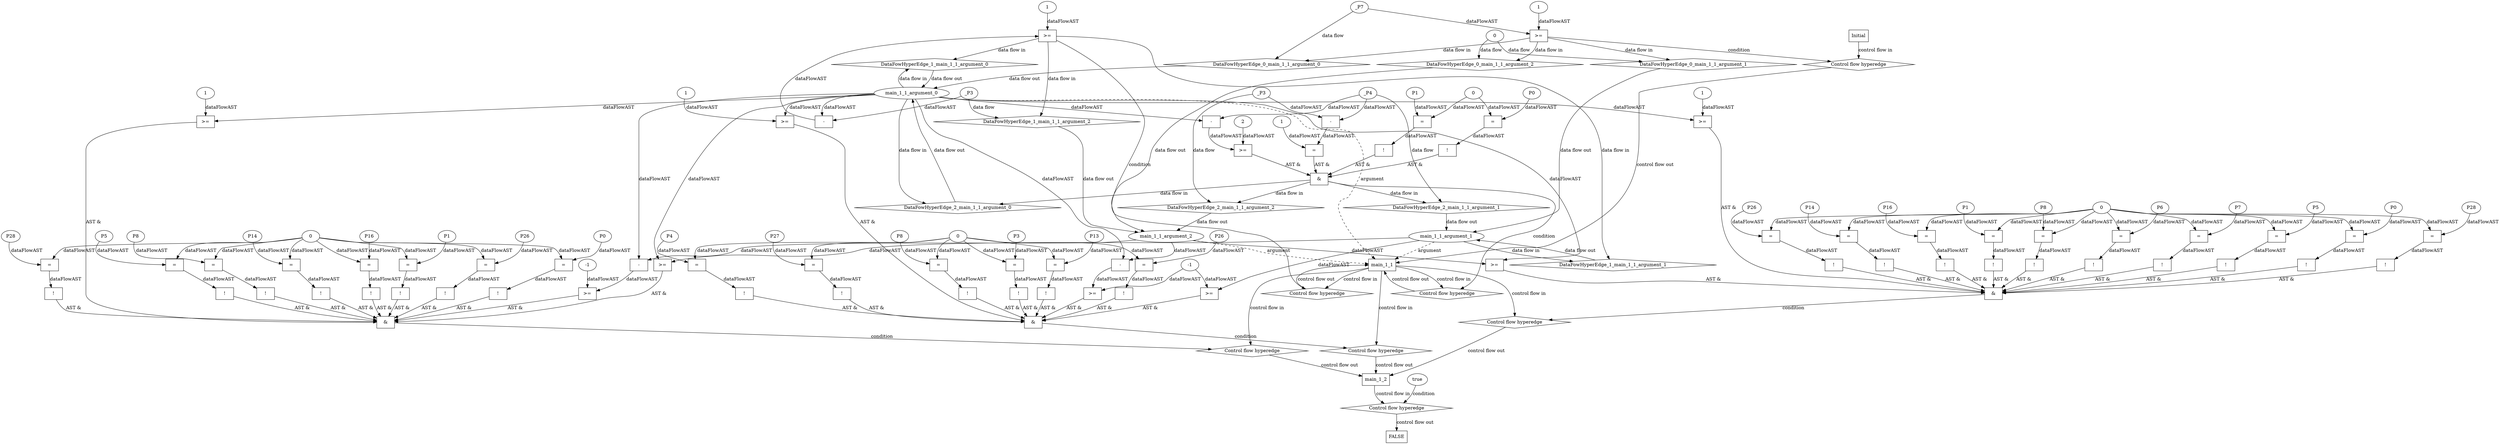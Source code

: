 digraph dag {
"main_1_1" [label="main_1_1" nodeName="main_1_1" class=cfn  shape="rect"];
"main_1_2" [label="main_1_2" nodeName="main_1_2" class=cfn  shape="rect"];
FALSE [label="FALSE" nodeName=FALSE class=cfn  shape="rect"];
Initial [label="Initial" nodeName=Initial class=cfn  shape="rect"];
ControlFowHyperEdge_0 [label="Control flow hyperedge" nodeName=ControlFowHyperEdge_0 class=controlFlowHyperEdge shape="diamond"];
"Initial" -> ControlFowHyperEdge_0 [label="control flow in"]
ControlFowHyperEdge_0 -> "main_1_1" [label="control flow out"]
ControlFowHyperEdge_1 [label="Control flow hyperedge" nodeName=ControlFowHyperEdge_1 class=controlFlowHyperEdge shape="diamond"];
"main_1_1" -> ControlFowHyperEdge_1 [label="control flow in"]
ControlFowHyperEdge_1 -> "main_1_1" [label="control flow out"]
ControlFowHyperEdge_2 [label="Control flow hyperedge" nodeName=ControlFowHyperEdge_2 class=controlFlowHyperEdge shape="diamond"];
"main_1_1" -> ControlFowHyperEdge_2 [label="control flow in"]
ControlFowHyperEdge_2 -> "main_1_1" [label="control flow out"]
ControlFowHyperEdge_3 [label="Control flow hyperedge" nodeName=ControlFowHyperEdge_3 class=controlFlowHyperEdge shape="diamond"];
"main_1_1" -> ControlFowHyperEdge_3 [label="control flow in"]
ControlFowHyperEdge_3 -> "main_1_2" [label="control flow out"]
ControlFowHyperEdge_4 [label="Control flow hyperedge" nodeName=ControlFowHyperEdge_4 class=controlFlowHyperEdge shape="diamond"];
"main_1_1" -> ControlFowHyperEdge_4 [label="control flow in"]
ControlFowHyperEdge_4 -> "main_1_2" [label="control flow out"]
ControlFowHyperEdge_5 [label="Control flow hyperedge" nodeName=ControlFowHyperEdge_5 class=controlFlowHyperEdge shape="diamond"];
"main_1_1" -> ControlFowHyperEdge_5 [label="control flow in"]
ControlFowHyperEdge_5 -> "main_1_2" [label="control flow out"]
ControlFowHyperEdge_6 [label="Control flow hyperedge" nodeName=ControlFowHyperEdge_6 class=controlFlowHyperEdge shape="diamond"];
"main_1_2" -> ControlFowHyperEdge_6 [label="control flow in"]
ControlFowHyperEdge_6 -> "FALSE" [label="control flow out"]
"main_1_1_argument_0" [label="main_1_1_argument_0" nodeName=argument0 class=argument  head="main_1_1" shape="oval"];
"main_1_1_argument_0" -> "main_1_1"[label="argument" style="dashed"]
"main_1_1_argument_1" [label="main_1_1_argument_1" nodeName=argument1 class=argument  head="main_1_1" shape="oval"];
"main_1_1_argument_1" -> "main_1_1"[label="argument" style="dashed"]
"main_1_1_argument_2" [label="main_1_1_argument_2" nodeName=argument2 class=argument  head="main_1_1" shape="oval"];
"main_1_1_argument_2" -> "main_1_1"[label="argument" style="dashed"]

"xxxmain_1_1___Initial_0xxxguard_0_node_0" [label=">=" nodeName="xxxmain_1_1___Initial_0xxxguard_0_node_0" class=Operator  shape="rect"];
"xxxmain_1_1___Initial_0xxxguard_0_node_2" [label="1" nodeName="xxxmain_1_1___Initial_0xxxguard_0_node_2" class=Literal ];
"xxxmain_1_1___Initial_0xxxdataFlow_0_node_0" -> "xxxmain_1_1___Initial_0xxxguard_0_node_0"[label="dataFlowAST"]
"xxxmain_1_1___Initial_0xxxguard_0_node_2" -> "xxxmain_1_1___Initial_0xxxguard_0_node_0"[label="dataFlowAST"]

"xxxmain_1_1___Initial_0xxxguard_0_node_0" -> "ControlFowHyperEdge_0" [label="condition"];
"xxxmain_1_1___Initial_0xxxdataFlow_0_node_0" [label="_P7" nodeName="xxxmain_1_1___Initial_0xxxdataFlow_0_node_0" class=Constant ];

"xxxmain_1_1___Initial_0xxxdataFlow_0_node_0" -> "DataFowHyperEdge_0_main_1_1_argument_0" [label="data flow"];
"xxxmain_1_1___Initial_0xxxdataFlow1_node_0" [label="0" nodeName="xxxmain_1_1___Initial_0xxxdataFlow1_node_0" class=Literal ];

"xxxmain_1_1___Initial_0xxxdataFlow1_node_0" -> "DataFowHyperEdge_0_main_1_1_argument_1" [label="data flow"];

"xxxmain_1_1___Initial_0xxxdataFlow1_node_0" -> "DataFowHyperEdge_0_main_1_1_argument_2" [label="data flow"];
"xxxmain_1_1___main_1_1_1xxxguard_0_node_0" [label=">=" nodeName="xxxmain_1_1___main_1_1_1xxxguard_0_node_0" class=Operator  shape="rect"];
"xxxmain_1_1___main_1_1_1xxxguard_0_node_1" [label="-" nodeName="xxxmain_1_1___main_1_1_1xxxguard_0_node_1" class= Operator shape="rect"];
"xxxmain_1_1___main_1_1_1xxxguard_0_node_4" [label="1" nodeName="xxxmain_1_1___main_1_1_1xxxguard_0_node_4" class=Literal ];
"xxxmain_1_1___main_1_1_1xxxguard_0_node_1" -> "xxxmain_1_1___main_1_1_1xxxguard_0_node_0"[label="dataFlowAST"]
"xxxmain_1_1___main_1_1_1xxxguard_0_node_4" -> "xxxmain_1_1___main_1_1_1xxxguard_0_node_0"[label="dataFlowAST"]
"main_1_1_argument_0" -> "xxxmain_1_1___main_1_1_1xxxguard_0_node_1"[label="dataFlowAST"]
"xxxmain_1_1___main_1_1_1xxxdataFlow_0_node_0" -> "xxxmain_1_1___main_1_1_1xxxguard_0_node_1"[label="dataFlowAST"]

"xxxmain_1_1___main_1_1_1xxxguard_0_node_0" -> "ControlFowHyperEdge_1" [label="condition"];
"xxxmain_1_1___main_1_1_1xxxdataFlow_0_node_0" [label="_P3" nodeName="xxxmain_1_1___main_1_1_1xxxdataFlow_0_node_0" class=Constant ];

"xxxmain_1_1___main_1_1_1xxxdataFlow_0_node_0" -> "DataFowHyperEdge_1_main_1_1_argument_2" [label="data flow"];
"xxxmain_1_1___main_1_1_2xxx_and" [label="&" nodeName="xxxmain_1_1___main_1_1_2xxx_and" class=Operator shape="rect"];
"xxxmain_1_1___main_1_1_2xxxguard_0_node_0" [label="!" nodeName="xxxmain_1_1___main_1_1_2xxxguard_0_node_0" class=Operator shape="rect"];
"xxxmain_1_1___main_1_1_2xxxguard_0_node_1" [label="=" nodeName="xxxmain_1_1___main_1_1_2xxxguard_0_node_1" class=Operator  shape="rect"];
"xxxmain_1_1___main_1_1_2xxxguard_0_node_2" [label="P0" nodeName="xxxmain_1_1___main_1_1_2xxxguard_0_node_2" class=Constant ];
"xxxmain_1_1___main_1_1_2xxxguard_0_node_3" [label="0" nodeName="xxxmain_1_1___main_1_1_2xxxguard_0_node_3" class=Literal ];
"xxxmain_1_1___main_1_1_2xxxguard_0_node_1" -> "xxxmain_1_1___main_1_1_2xxxguard_0_node_0"[label="dataFlowAST"]
"xxxmain_1_1___main_1_1_2xxxguard_0_node_2" -> "xxxmain_1_1___main_1_1_2xxxguard_0_node_1"[label="dataFlowAST"]
"xxxmain_1_1___main_1_1_2xxxguard_0_node_3" -> "xxxmain_1_1___main_1_1_2xxxguard_0_node_1"[label="dataFlowAST"]

"xxxmain_1_1___main_1_1_2xxxguard_0_node_0" -> "xxxmain_1_1___main_1_1_2xxx_and" [label="AST &"];
"xxxmain_1_1___main_1_1_2xxxguard1_node_0" [label="!" nodeName="xxxmain_1_1___main_1_1_2xxxguard1_node_0" class=Operator shape="rect"];
"xxxmain_1_1___main_1_1_2xxxguard1_node_1" [label="=" nodeName="xxxmain_1_1___main_1_1_2xxxguard1_node_1" class=Operator  shape="rect"];
"xxxmain_1_1___main_1_1_2xxxguard1_node_2" [label="P1" nodeName="xxxmain_1_1___main_1_1_2xxxguard1_node_2" class=Constant ];
"xxxmain_1_1___main_1_1_2xxxguard1_node_1" -> "xxxmain_1_1___main_1_1_2xxxguard1_node_0"[label="dataFlowAST"]
"xxxmain_1_1___main_1_1_2xxxguard1_node_2" -> "xxxmain_1_1___main_1_1_2xxxguard1_node_1"[label="dataFlowAST"]
"xxxmain_1_1___main_1_1_2xxxguard_0_node_3" -> "xxxmain_1_1___main_1_1_2xxxguard1_node_1"[label="dataFlowAST"]

"xxxmain_1_1___main_1_1_2xxxguard1_node_0" -> "xxxmain_1_1___main_1_1_2xxx_and" [label="AST &"];
"xxxmain_1_1___main_1_1_2xxxguard2_node_0" [label=">=" nodeName="xxxmain_1_1___main_1_1_2xxxguard2_node_0" class=Operator  shape="rect"];
"xxxmain_1_1___main_1_1_2xxxguard2_node_1" [label="-" nodeName="xxxmain_1_1___main_1_1_2xxxguard2_node_1" class= Operator shape="rect"];
"xxxmain_1_1___main_1_1_2xxxguard2_node_4" [label="2" nodeName="xxxmain_1_1___main_1_1_2xxxguard2_node_4" class=Literal ];
"xxxmain_1_1___main_1_1_2xxxguard2_node_1" -> "xxxmain_1_1___main_1_1_2xxxguard2_node_0"[label="dataFlowAST"]
"xxxmain_1_1___main_1_1_2xxxguard2_node_4" -> "xxxmain_1_1___main_1_1_2xxxguard2_node_0"[label="dataFlowAST"]
"main_1_1_argument_0" -> "xxxmain_1_1___main_1_1_2xxxguard2_node_1"[label="dataFlowAST"]
"xxxmain_1_1___main_1_1_2xxxdataFlow_0_node_0" -> "xxxmain_1_1___main_1_1_2xxxguard2_node_1"[label="dataFlowAST"]

"xxxmain_1_1___main_1_1_2xxxguard2_node_0" -> "xxxmain_1_1___main_1_1_2xxx_and" [label="AST &"];
"xxxmain_1_1___main_1_1_2xxxguard3_node_0" [label="=" nodeName="xxxmain_1_1___main_1_1_2xxxguard3_node_0" class=Operator  shape="rect"];
"xxxmain_1_1___main_1_1_2xxxguard3_node_1" [label="-" nodeName="xxxmain_1_1___main_1_1_2xxxguard3_node_1" class= Operator shape="rect"];
"xxxmain_1_1___main_1_1_2xxxguard3_node_4" [label="1" nodeName="xxxmain_1_1___main_1_1_2xxxguard3_node_4" class=Literal ];
"xxxmain_1_1___main_1_1_2xxxguard3_node_1" -> "xxxmain_1_1___main_1_1_2xxxguard3_node_0"[label="dataFlowAST"]
"xxxmain_1_1___main_1_1_2xxxguard3_node_4" -> "xxxmain_1_1___main_1_1_2xxxguard3_node_0"[label="dataFlowAST"]
"xxxmain_1_1___main_1_1_2xxxdataFlow1_node_0" -> "xxxmain_1_1___main_1_1_2xxxguard3_node_1"[label="dataFlowAST"]
"xxxmain_1_1___main_1_1_2xxxdataFlow_0_node_0" -> "xxxmain_1_1___main_1_1_2xxxguard3_node_1"[label="dataFlowAST"]

"xxxmain_1_1___main_1_1_2xxxguard3_node_0" -> "xxxmain_1_1___main_1_1_2xxx_and" [label="AST &"];
"xxxmain_1_1___main_1_1_2xxx_and" -> "ControlFowHyperEdge_2" [label="condition"];
"xxxmain_1_1___main_1_1_2xxxdataFlow_0_node_0" [label="_P4" nodeName="xxxmain_1_1___main_1_1_2xxxdataFlow_0_node_0" class=Constant ];

"xxxmain_1_1___main_1_1_2xxxdataFlow_0_node_0" -> "DataFowHyperEdge_2_main_1_1_argument_1" [label="data flow"];
"xxxmain_1_1___main_1_1_2xxxdataFlow1_node_0" [label="_P3" nodeName="xxxmain_1_1___main_1_1_2xxxdataFlow1_node_0" class=Constant ];

"xxxmain_1_1___main_1_1_2xxxdataFlow1_node_0" -> "DataFowHyperEdge_2_main_1_1_argument_2" [label="data flow"];
"xxxmain_1_2___main_1_1_3xxx_and" [label="&" nodeName="xxxmain_1_2___main_1_1_3xxx_and" class=Operator shape="rect"];
"xxxmain_1_2___main_1_1_3xxxguard6_node_0" [label="!" nodeName="xxxmain_1_2___main_1_1_3xxxguard6_node_0" class=Operator shape="rect"];
"xxxmain_1_2___main_1_1_3xxxguard6_node_1" [label="=" nodeName="xxxmain_1_2___main_1_1_3xxxguard6_node_1" class=Operator  shape="rect"];
"xxxmain_1_2___main_1_1_3xxxguard6_node_2" [label="P8" nodeName="xxxmain_1_2___main_1_1_3xxxguard6_node_2" class=Constant ];
"xxxmain_1_2___main_1_1_3xxxguard6_node_1" -> "xxxmain_1_2___main_1_1_3xxxguard6_node_0"[label="dataFlowAST"]
"xxxmain_1_2___main_1_1_3xxxguard6_node_2" -> "xxxmain_1_2___main_1_1_3xxxguard6_node_1"[label="dataFlowAST"]
"xxxmain_1_2___main_1_1_3xxxguard1_node_3" -> "xxxmain_1_2___main_1_1_3xxxguard6_node_1"[label="dataFlowAST"]

"xxxmain_1_2___main_1_1_3xxxguard6_node_0" -> "xxxmain_1_2___main_1_1_3xxx_and" [label="AST &"];
"xxxmain_1_2___main_1_1_3xxxguard9_node_0" [label="!" nodeName="xxxmain_1_2___main_1_1_3xxxguard9_node_0" class=Operator shape="rect"];
"xxxmain_1_2___main_1_1_3xxxguard9_node_1" [label="=" nodeName="xxxmain_1_2___main_1_1_3xxxguard9_node_1" class=Operator  shape="rect"];
"xxxmain_1_2___main_1_1_3xxxguard9_node_2" [label="P28" nodeName="xxxmain_1_2___main_1_1_3xxxguard9_node_2" class=Constant ];
"xxxmain_1_2___main_1_1_3xxxguard9_node_1" -> "xxxmain_1_2___main_1_1_3xxxguard9_node_0"[label="dataFlowAST"]
"xxxmain_1_2___main_1_1_3xxxguard9_node_2" -> "xxxmain_1_2___main_1_1_3xxxguard9_node_1"[label="dataFlowAST"]
"xxxmain_1_2___main_1_1_3xxxguard1_node_3" -> "xxxmain_1_2___main_1_1_3xxxguard9_node_1"[label="dataFlowAST"]

"xxxmain_1_2___main_1_1_3xxxguard9_node_0" -> "xxxmain_1_2___main_1_1_3xxx_and" [label="AST &"];
"xxxmain_1_2___main_1_1_3xxxguard2_node_0" [label="!" nodeName="xxxmain_1_2___main_1_1_3xxxguard2_node_0" class=Operator shape="rect"];
"xxxmain_1_2___main_1_1_3xxxguard2_node_1" [label="=" nodeName="xxxmain_1_2___main_1_1_3xxxguard2_node_1" class=Operator  shape="rect"];
"xxxmain_1_2___main_1_1_3xxxguard2_node_2" [label="P5" nodeName="xxxmain_1_2___main_1_1_3xxxguard2_node_2" class=Constant ];
"xxxmain_1_2___main_1_1_3xxxguard2_node_1" -> "xxxmain_1_2___main_1_1_3xxxguard2_node_0"[label="dataFlowAST"]
"xxxmain_1_2___main_1_1_3xxxguard2_node_2" -> "xxxmain_1_2___main_1_1_3xxxguard2_node_1"[label="dataFlowAST"]
"xxxmain_1_2___main_1_1_3xxxguard1_node_3" -> "xxxmain_1_2___main_1_1_3xxxguard2_node_1"[label="dataFlowAST"]

"xxxmain_1_2___main_1_1_3xxxguard2_node_0" -> "xxxmain_1_2___main_1_1_3xxx_and" [label="AST &"];
"xxxmain_1_2___main_1_1_3xxxguard4_node_0" [label=">=" nodeName="xxxmain_1_2___main_1_1_3xxxguard4_node_0" class=Operator  shape="rect"];
"xxxmain_1_2___main_1_1_3xxxguard4_node_1" [label="-" nodeName="xxxmain_1_2___main_1_1_3xxxguard4_node_1" class= Operator shape="rect"];
"xxxmain_1_2___main_1_1_3xxxguard4_node_4" [label="-1" nodeName="xxxmain_1_2___main_1_1_3xxxguard4_node_4" class=Literal ];
"xxxmain_1_2___main_1_1_3xxxguard4_node_1" -> "xxxmain_1_2___main_1_1_3xxxguard4_node_0"[label="dataFlowAST"]
"xxxmain_1_2___main_1_1_3xxxguard4_node_4" -> "xxxmain_1_2___main_1_1_3xxxguard4_node_0"[label="dataFlowAST"]
"main_1_1_argument_2" -> "xxxmain_1_2___main_1_1_3xxxguard4_node_1"[label="dataFlowAST"]
"main_1_1_argument_0" -> "xxxmain_1_2___main_1_1_3xxxguard4_node_1"[label="dataFlowAST"]

"xxxmain_1_2___main_1_1_3xxxguard4_node_0" -> "xxxmain_1_2___main_1_1_3xxx_and" [label="AST &"];
"xxxmain_1_2___main_1_1_3xxxguard8_node_0" [label=">=" nodeName="xxxmain_1_2___main_1_1_3xxxguard8_node_0" class=Operator  shape="rect"];
"xxxmain_1_2___main_1_1_3xxxguard8_node_2" [label="1" nodeName="xxxmain_1_2___main_1_1_3xxxguard8_node_2" class=Literal ];
"main_1_1_argument_0" -> "xxxmain_1_2___main_1_1_3xxxguard8_node_0"[label="dataFlowAST"]
"xxxmain_1_2___main_1_1_3xxxguard8_node_2" -> "xxxmain_1_2___main_1_1_3xxxguard8_node_0"[label="dataFlowAST"]

"xxxmain_1_2___main_1_1_3xxxguard8_node_0" -> "xxxmain_1_2___main_1_1_3xxx_and" [label="AST &"];
"xxxmain_1_2___main_1_1_3xxxguard_0_node_0" [label=">=" nodeName="xxxmain_1_2___main_1_1_3xxxguard_0_node_0" class=Operator  shape="rect"];
"main_1_1_argument_1" -> "xxxmain_1_2___main_1_1_3xxxguard_0_node_0"[label="dataFlowAST"]
"main_1_1_argument_0" -> "xxxmain_1_2___main_1_1_3xxxguard_0_node_0"[label="dataFlowAST"]

"xxxmain_1_2___main_1_1_3xxxguard_0_node_0" -> "xxxmain_1_2___main_1_1_3xxx_and" [label="AST &"];
"xxxmain_1_2___main_1_1_3xxxguard1_node_0" [label="!" nodeName="xxxmain_1_2___main_1_1_3xxxguard1_node_0" class=Operator shape="rect"];
"xxxmain_1_2___main_1_1_3xxxguard1_node_1" [label="=" nodeName="xxxmain_1_2___main_1_1_3xxxguard1_node_1" class=Operator  shape="rect"];
"xxxmain_1_2___main_1_1_3xxxguard1_node_2" [label="P16" nodeName="xxxmain_1_2___main_1_1_3xxxguard1_node_2" class=Constant ];
"xxxmain_1_2___main_1_1_3xxxguard1_node_3" [label="0" nodeName="xxxmain_1_2___main_1_1_3xxxguard1_node_3" class=Literal ];
"xxxmain_1_2___main_1_1_3xxxguard1_node_1" -> "xxxmain_1_2___main_1_1_3xxxguard1_node_0"[label="dataFlowAST"]
"xxxmain_1_2___main_1_1_3xxxguard1_node_2" -> "xxxmain_1_2___main_1_1_3xxxguard1_node_1"[label="dataFlowAST"]
"xxxmain_1_2___main_1_1_3xxxguard1_node_3" -> "xxxmain_1_2___main_1_1_3xxxguard1_node_1"[label="dataFlowAST"]

"xxxmain_1_2___main_1_1_3xxxguard1_node_0" -> "xxxmain_1_2___main_1_1_3xxx_and" [label="AST &"];
"xxxmain_1_2___main_1_1_3xxxguard10_node_0" [label="!" nodeName="xxxmain_1_2___main_1_1_3xxxguard10_node_0" class=Operator shape="rect"];
"xxxmain_1_2___main_1_1_3xxxguard10_node_1" [label="=" nodeName="xxxmain_1_2___main_1_1_3xxxguard10_node_1" class=Operator  shape="rect"];
"xxxmain_1_2___main_1_1_3xxxguard10_node_2" [label="P26" nodeName="xxxmain_1_2___main_1_1_3xxxguard10_node_2" class=Constant ];
"xxxmain_1_2___main_1_1_3xxxguard10_node_1" -> "xxxmain_1_2___main_1_1_3xxxguard10_node_0"[label="dataFlowAST"]
"xxxmain_1_2___main_1_1_3xxxguard10_node_2" -> "xxxmain_1_2___main_1_1_3xxxguard10_node_1"[label="dataFlowAST"]
"xxxmain_1_2___main_1_1_3xxxguard1_node_3" -> "xxxmain_1_2___main_1_1_3xxxguard10_node_1"[label="dataFlowAST"]

"xxxmain_1_2___main_1_1_3xxxguard10_node_0" -> "xxxmain_1_2___main_1_1_3xxx_and" [label="AST &"];
"xxxmain_1_2___main_1_1_3xxxguard3_node_0" [label="!" nodeName="xxxmain_1_2___main_1_1_3xxxguard3_node_0" class=Operator shape="rect"];
"xxxmain_1_2___main_1_1_3xxxguard3_node_1" [label="=" nodeName="xxxmain_1_2___main_1_1_3xxxguard3_node_1" class=Operator  shape="rect"];
"xxxmain_1_2___main_1_1_3xxxguard3_node_2" [label="P14" nodeName="xxxmain_1_2___main_1_1_3xxxguard3_node_2" class=Constant ];
"xxxmain_1_2___main_1_1_3xxxguard3_node_1" -> "xxxmain_1_2___main_1_1_3xxxguard3_node_0"[label="dataFlowAST"]
"xxxmain_1_2___main_1_1_3xxxguard3_node_2" -> "xxxmain_1_2___main_1_1_3xxxguard3_node_1"[label="dataFlowAST"]
"xxxmain_1_2___main_1_1_3xxxguard1_node_3" -> "xxxmain_1_2___main_1_1_3xxxguard3_node_1"[label="dataFlowAST"]

"xxxmain_1_2___main_1_1_3xxxguard3_node_0" -> "xxxmain_1_2___main_1_1_3xxx_and" [label="AST &"];
"xxxmain_1_2___main_1_1_3xxxguard7_node_0" [label="!" nodeName="xxxmain_1_2___main_1_1_3xxxguard7_node_0" class=Operator shape="rect"];
"xxxmain_1_2___main_1_1_3xxxguard7_node_1" [label="=" nodeName="xxxmain_1_2___main_1_1_3xxxguard7_node_1" class=Operator  shape="rect"];
"xxxmain_1_2___main_1_1_3xxxguard7_node_2" [label="P1" nodeName="xxxmain_1_2___main_1_1_3xxxguard7_node_2" class=Constant ];
"xxxmain_1_2___main_1_1_3xxxguard7_node_1" -> "xxxmain_1_2___main_1_1_3xxxguard7_node_0"[label="dataFlowAST"]
"xxxmain_1_2___main_1_1_3xxxguard7_node_2" -> "xxxmain_1_2___main_1_1_3xxxguard7_node_1"[label="dataFlowAST"]
"xxxmain_1_2___main_1_1_3xxxguard1_node_3" -> "xxxmain_1_2___main_1_1_3xxxguard7_node_1"[label="dataFlowAST"]

"xxxmain_1_2___main_1_1_3xxxguard7_node_0" -> "xxxmain_1_2___main_1_1_3xxx_and" [label="AST &"];
"xxxmain_1_2___main_1_1_3xxxguard5_node_0" [label="!" nodeName="xxxmain_1_2___main_1_1_3xxxguard5_node_0" class=Operator shape="rect"];
"xxxmain_1_2___main_1_1_3xxxguard5_node_1" [label="=" nodeName="xxxmain_1_2___main_1_1_3xxxguard5_node_1" class=Operator  shape="rect"];
"xxxmain_1_2___main_1_1_3xxxguard5_node_2" [label="P0" nodeName="xxxmain_1_2___main_1_1_3xxxguard5_node_2" class=Constant ];
"xxxmain_1_2___main_1_1_3xxxguard5_node_1" -> "xxxmain_1_2___main_1_1_3xxxguard5_node_0"[label="dataFlowAST"]
"xxxmain_1_2___main_1_1_3xxxguard5_node_2" -> "xxxmain_1_2___main_1_1_3xxxguard5_node_1"[label="dataFlowAST"]
"xxxmain_1_2___main_1_1_3xxxguard1_node_3" -> "xxxmain_1_2___main_1_1_3xxxguard5_node_1"[label="dataFlowAST"]

"xxxmain_1_2___main_1_1_3xxxguard5_node_0" -> "xxxmain_1_2___main_1_1_3xxx_and" [label="AST &"];
"xxxmain_1_2___main_1_1_3xxx_and" -> "ControlFowHyperEdge_3" [label="condition"];
"xxxmain_1_2___main_1_1_4xxx_and" [label="&" nodeName="xxxmain_1_2___main_1_1_4xxx_and" class=Operator shape="rect"];
"xxxmain_1_2___main_1_1_4xxxguard11_node_0" [label="!" nodeName="xxxmain_1_2___main_1_1_4xxxguard11_node_0" class=Operator shape="rect"];
"xxxmain_1_2___main_1_1_4xxxguard11_node_1" [label="=" nodeName="xxxmain_1_2___main_1_1_4xxxguard11_node_1" class=Operator  shape="rect"];
"xxxmain_1_2___main_1_1_4xxxguard11_node_2" [label="P26" nodeName="xxxmain_1_2___main_1_1_4xxxguard11_node_2" class=Constant ];
"xxxmain_1_2___main_1_1_4xxxguard11_node_1" -> "xxxmain_1_2___main_1_1_4xxxguard11_node_0"[label="dataFlowAST"]
"xxxmain_1_2___main_1_1_4xxxguard11_node_2" -> "xxxmain_1_2___main_1_1_4xxxguard11_node_1"[label="dataFlowAST"]
"xxxmain_1_2___main_1_1_4xxxguard_0_node_3" -> "xxxmain_1_2___main_1_1_4xxxguard11_node_1"[label="dataFlowAST"]

"xxxmain_1_2___main_1_1_4xxxguard11_node_0" -> "xxxmain_1_2___main_1_1_4xxx_and" [label="AST &"];
"xxxmain_1_2___main_1_1_4xxxguard4_node_0" [label="!" nodeName="xxxmain_1_2___main_1_1_4xxxguard4_node_0" class=Operator shape="rect"];
"xxxmain_1_2___main_1_1_4xxxguard4_node_1" [label="=" nodeName="xxxmain_1_2___main_1_1_4xxxguard4_node_1" class=Operator  shape="rect"];
"xxxmain_1_2___main_1_1_4xxxguard4_node_2" [label="P14" nodeName="xxxmain_1_2___main_1_1_4xxxguard4_node_2" class=Constant ];
"xxxmain_1_2___main_1_1_4xxxguard4_node_1" -> "xxxmain_1_2___main_1_1_4xxxguard4_node_0"[label="dataFlowAST"]
"xxxmain_1_2___main_1_1_4xxxguard4_node_2" -> "xxxmain_1_2___main_1_1_4xxxguard4_node_1"[label="dataFlowAST"]
"xxxmain_1_2___main_1_1_4xxxguard_0_node_3" -> "xxxmain_1_2___main_1_1_4xxxguard4_node_1"[label="dataFlowAST"]

"xxxmain_1_2___main_1_1_4xxxguard4_node_0" -> "xxxmain_1_2___main_1_1_4xxx_and" [label="AST &"];
"xxxmain_1_2___main_1_1_4xxxguard8_node_0" [label="!" nodeName="xxxmain_1_2___main_1_1_4xxxguard8_node_0" class=Operator shape="rect"];
"xxxmain_1_2___main_1_1_4xxxguard8_node_1" [label="=" nodeName="xxxmain_1_2___main_1_1_4xxxguard8_node_1" class=Operator  shape="rect"];
"xxxmain_1_2___main_1_1_4xxxguard8_node_2" [label="P1" nodeName="xxxmain_1_2___main_1_1_4xxxguard8_node_2" class=Constant ];
"xxxmain_1_2___main_1_1_4xxxguard8_node_1" -> "xxxmain_1_2___main_1_1_4xxxguard8_node_0"[label="dataFlowAST"]
"xxxmain_1_2___main_1_1_4xxxguard8_node_2" -> "xxxmain_1_2___main_1_1_4xxxguard8_node_1"[label="dataFlowAST"]
"xxxmain_1_2___main_1_1_4xxxguard_0_node_3" -> "xxxmain_1_2___main_1_1_4xxxguard8_node_1"[label="dataFlowAST"]

"xxxmain_1_2___main_1_1_4xxxguard8_node_0" -> "xxxmain_1_2___main_1_1_4xxx_and" [label="AST &"];
"xxxmain_1_2___main_1_1_4xxxguard5_node_0" [label="!" nodeName="xxxmain_1_2___main_1_1_4xxxguard5_node_0" class=Operator shape="rect"];
"xxxmain_1_2___main_1_1_4xxxguard5_node_1" [label="=" nodeName="xxxmain_1_2___main_1_1_4xxxguard5_node_1" class=Operator  shape="rect"];
"xxxmain_1_2___main_1_1_4xxxguard5_node_2" [label="P8" nodeName="xxxmain_1_2___main_1_1_4xxxguard5_node_2" class=Constant ];
"xxxmain_1_2___main_1_1_4xxxguard5_node_1" -> "xxxmain_1_2___main_1_1_4xxxguard5_node_0"[label="dataFlowAST"]
"xxxmain_1_2___main_1_1_4xxxguard5_node_2" -> "xxxmain_1_2___main_1_1_4xxxguard5_node_1"[label="dataFlowAST"]
"xxxmain_1_2___main_1_1_4xxxguard_0_node_3" -> "xxxmain_1_2___main_1_1_4xxxguard5_node_1"[label="dataFlowAST"]

"xxxmain_1_2___main_1_1_4xxxguard5_node_0" -> "xxxmain_1_2___main_1_1_4xxx_and" [label="AST &"];
"xxxmain_1_2___main_1_1_4xxxguard7_node_0" [label="!" nodeName="xxxmain_1_2___main_1_1_4xxxguard7_node_0" class=Operator shape="rect"];
"xxxmain_1_2___main_1_1_4xxxguard7_node_1" [label="=" nodeName="xxxmain_1_2___main_1_1_4xxxguard7_node_1" class=Operator  shape="rect"];
"xxxmain_1_2___main_1_1_4xxxguard7_node_2" [label="P6" nodeName="xxxmain_1_2___main_1_1_4xxxguard7_node_2" class=Constant ];
"xxxmain_1_2___main_1_1_4xxxguard7_node_1" -> "xxxmain_1_2___main_1_1_4xxxguard7_node_0"[label="dataFlowAST"]
"xxxmain_1_2___main_1_1_4xxxguard7_node_2" -> "xxxmain_1_2___main_1_1_4xxxguard7_node_1"[label="dataFlowAST"]
"xxxmain_1_2___main_1_1_4xxxguard_0_node_3" -> "xxxmain_1_2___main_1_1_4xxxguard7_node_1"[label="dataFlowAST"]

"xxxmain_1_2___main_1_1_4xxxguard7_node_0" -> "xxxmain_1_2___main_1_1_4xxx_and" [label="AST &"];
"xxxmain_1_2___main_1_1_4xxxguard_0_node_0" [label="!" nodeName="xxxmain_1_2___main_1_1_4xxxguard_0_node_0" class=Operator shape="rect"];
"xxxmain_1_2___main_1_1_4xxxguard_0_node_1" [label="=" nodeName="xxxmain_1_2___main_1_1_4xxxguard_0_node_1" class=Operator  shape="rect"];
"xxxmain_1_2___main_1_1_4xxxguard_0_node_2" [label="P7" nodeName="xxxmain_1_2___main_1_1_4xxxguard_0_node_2" class=Constant ];
"xxxmain_1_2___main_1_1_4xxxguard_0_node_3" [label="0" nodeName="xxxmain_1_2___main_1_1_4xxxguard_0_node_3" class=Literal ];
"xxxmain_1_2___main_1_1_4xxxguard_0_node_1" -> "xxxmain_1_2___main_1_1_4xxxguard_0_node_0"[label="dataFlowAST"]
"xxxmain_1_2___main_1_1_4xxxguard_0_node_2" -> "xxxmain_1_2___main_1_1_4xxxguard_0_node_1"[label="dataFlowAST"]
"xxxmain_1_2___main_1_1_4xxxguard_0_node_3" -> "xxxmain_1_2___main_1_1_4xxxguard_0_node_1"[label="dataFlowAST"]

"xxxmain_1_2___main_1_1_4xxxguard_0_node_0" -> "xxxmain_1_2___main_1_1_4xxx_and" [label="AST &"];
"xxxmain_1_2___main_1_1_4xxxguard2_node_0" [label="!" nodeName="xxxmain_1_2___main_1_1_4xxxguard2_node_0" class=Operator shape="rect"];
"xxxmain_1_2___main_1_1_4xxxguard2_node_1" [label="=" nodeName="xxxmain_1_2___main_1_1_4xxxguard2_node_1" class=Operator  shape="rect"];
"xxxmain_1_2___main_1_1_4xxxguard2_node_2" [label="P5" nodeName="xxxmain_1_2___main_1_1_4xxxguard2_node_2" class=Constant ];
"xxxmain_1_2___main_1_1_4xxxguard2_node_1" -> "xxxmain_1_2___main_1_1_4xxxguard2_node_0"[label="dataFlowAST"]
"xxxmain_1_2___main_1_1_4xxxguard2_node_2" -> "xxxmain_1_2___main_1_1_4xxxguard2_node_1"[label="dataFlowAST"]
"xxxmain_1_2___main_1_1_4xxxguard_0_node_3" -> "xxxmain_1_2___main_1_1_4xxxguard2_node_1"[label="dataFlowAST"]

"xxxmain_1_2___main_1_1_4xxxguard2_node_0" -> "xxxmain_1_2___main_1_1_4xxx_and" [label="AST &"];
"xxxmain_1_2___main_1_1_4xxxguard1_node_0" [label="!" nodeName="xxxmain_1_2___main_1_1_4xxxguard1_node_0" class=Operator shape="rect"];
"xxxmain_1_2___main_1_1_4xxxguard1_node_1" [label="=" nodeName="xxxmain_1_2___main_1_1_4xxxguard1_node_1" class=Operator  shape="rect"];
"xxxmain_1_2___main_1_1_4xxxguard1_node_2" [label="P16" nodeName="xxxmain_1_2___main_1_1_4xxxguard1_node_2" class=Constant ];
"xxxmain_1_2___main_1_1_4xxxguard1_node_1" -> "xxxmain_1_2___main_1_1_4xxxguard1_node_0"[label="dataFlowAST"]
"xxxmain_1_2___main_1_1_4xxxguard1_node_2" -> "xxxmain_1_2___main_1_1_4xxxguard1_node_1"[label="dataFlowAST"]
"xxxmain_1_2___main_1_1_4xxxguard_0_node_3" -> "xxxmain_1_2___main_1_1_4xxxguard1_node_1"[label="dataFlowAST"]

"xxxmain_1_2___main_1_1_4xxxguard1_node_0" -> "xxxmain_1_2___main_1_1_4xxx_and" [label="AST &"];
"xxxmain_1_2___main_1_1_4xxxguard10_node_0" [label="!" nodeName="xxxmain_1_2___main_1_1_4xxxguard10_node_0" class=Operator shape="rect"];
"xxxmain_1_2___main_1_1_4xxxguard10_node_1" [label="=" nodeName="xxxmain_1_2___main_1_1_4xxxguard10_node_1" class=Operator  shape="rect"];
"xxxmain_1_2___main_1_1_4xxxguard10_node_2" [label="P28" nodeName="xxxmain_1_2___main_1_1_4xxxguard10_node_2" class=Constant ];
"xxxmain_1_2___main_1_1_4xxxguard10_node_1" -> "xxxmain_1_2___main_1_1_4xxxguard10_node_0"[label="dataFlowAST"]
"xxxmain_1_2___main_1_1_4xxxguard10_node_2" -> "xxxmain_1_2___main_1_1_4xxxguard10_node_1"[label="dataFlowAST"]
"xxxmain_1_2___main_1_1_4xxxguard_0_node_3" -> "xxxmain_1_2___main_1_1_4xxxguard10_node_1"[label="dataFlowAST"]

"xxxmain_1_2___main_1_1_4xxxguard10_node_0" -> "xxxmain_1_2___main_1_1_4xxx_and" [label="AST &"];
"xxxmain_1_2___main_1_1_4xxxguard9_node_0" [label=">=" nodeName="xxxmain_1_2___main_1_1_4xxxguard9_node_0" class=Operator  shape="rect"];
"main_1_1_argument_2" -> "xxxmain_1_2___main_1_1_4xxxguard9_node_0"[label="dataFlowAST"]
"main_1_1_argument_0" -> "xxxmain_1_2___main_1_1_4xxxguard9_node_0"[label="dataFlowAST"]

"xxxmain_1_2___main_1_1_4xxxguard9_node_0" -> "xxxmain_1_2___main_1_1_4xxx_and" [label="AST &"];
"xxxmain_1_2___main_1_1_4xxxguard3_node_0" [label=">=" nodeName="xxxmain_1_2___main_1_1_4xxxguard3_node_0" class=Operator  shape="rect"];
"xxxmain_1_2___main_1_1_4xxxguard3_node_2" [label="1" nodeName="xxxmain_1_2___main_1_1_4xxxguard3_node_2" class=Literal ];
"main_1_1_argument_0" -> "xxxmain_1_2___main_1_1_4xxxguard3_node_0"[label="dataFlowAST"]
"xxxmain_1_2___main_1_1_4xxxguard3_node_2" -> "xxxmain_1_2___main_1_1_4xxxguard3_node_0"[label="dataFlowAST"]

"xxxmain_1_2___main_1_1_4xxxguard3_node_0" -> "xxxmain_1_2___main_1_1_4xxx_and" [label="AST &"];
"xxxmain_1_2___main_1_1_4xxxguard6_node_0" [label="!" nodeName="xxxmain_1_2___main_1_1_4xxxguard6_node_0" class=Operator shape="rect"];
"xxxmain_1_2___main_1_1_4xxxguard6_node_1" [label="=" nodeName="xxxmain_1_2___main_1_1_4xxxguard6_node_1" class=Operator  shape="rect"];
"xxxmain_1_2___main_1_1_4xxxguard6_node_2" [label="P0" nodeName="xxxmain_1_2___main_1_1_4xxxguard6_node_2" class=Constant ];
"xxxmain_1_2___main_1_1_4xxxguard6_node_1" -> "xxxmain_1_2___main_1_1_4xxxguard6_node_0"[label="dataFlowAST"]
"xxxmain_1_2___main_1_1_4xxxguard6_node_2" -> "xxxmain_1_2___main_1_1_4xxxguard6_node_1"[label="dataFlowAST"]
"xxxmain_1_2___main_1_1_4xxxguard_0_node_3" -> "xxxmain_1_2___main_1_1_4xxxguard6_node_1"[label="dataFlowAST"]

"xxxmain_1_2___main_1_1_4xxxguard6_node_0" -> "xxxmain_1_2___main_1_1_4xxx_and" [label="AST &"];
"xxxmain_1_2___main_1_1_4xxx_and" -> "ControlFowHyperEdge_4" [label="condition"];
"xxxmain_1_2___main_1_1_5xxx_and" [label="&" nodeName="xxxmain_1_2___main_1_1_5xxx_and" class=Operator shape="rect"];
"xxxmain_1_2___main_1_1_5xxxguard6_node_0" [label="!" nodeName="xxxmain_1_2___main_1_1_5xxxguard6_node_0" class=Operator shape="rect"];
"xxxmain_1_2___main_1_1_5xxxguard6_node_1" [label="=" nodeName="xxxmain_1_2___main_1_1_5xxxguard6_node_1" class=Operator  shape="rect"];
"xxxmain_1_2___main_1_1_5xxxguard6_node_2" [label="P4" nodeName="xxxmain_1_2___main_1_1_5xxxguard6_node_2" class=Constant ];
"xxxmain_1_2___main_1_1_5xxxguard6_node_1" -> "xxxmain_1_2___main_1_1_5xxxguard6_node_0"[label="dataFlowAST"]
"xxxmain_1_2___main_1_1_5xxxguard6_node_2" -> "xxxmain_1_2___main_1_1_5xxxguard6_node_1"[label="dataFlowAST"]
"xxxmain_1_2___main_1_1_5xxxguard_0_node_3" -> "xxxmain_1_2___main_1_1_5xxxguard6_node_1"[label="dataFlowAST"]

"xxxmain_1_2___main_1_1_5xxxguard6_node_0" -> "xxxmain_1_2___main_1_1_5xxx_and" [label="AST &"];
"xxxmain_1_2___main_1_1_5xxxguard1_node_0" [label="!" nodeName="xxxmain_1_2___main_1_1_5xxxguard1_node_0" class=Operator shape="rect"];
"xxxmain_1_2___main_1_1_5xxxguard1_node_1" [label="=" nodeName="xxxmain_1_2___main_1_1_5xxxguard1_node_1" class=Operator  shape="rect"];
"xxxmain_1_2___main_1_1_5xxxguard1_node_2" [label="P8" nodeName="xxxmain_1_2___main_1_1_5xxxguard1_node_2" class=Constant ];
"xxxmain_1_2___main_1_1_5xxxguard1_node_1" -> "xxxmain_1_2___main_1_1_5xxxguard1_node_0"[label="dataFlowAST"]
"xxxmain_1_2___main_1_1_5xxxguard1_node_2" -> "xxxmain_1_2___main_1_1_5xxxguard1_node_1"[label="dataFlowAST"]
"xxxmain_1_2___main_1_1_5xxxguard_0_node_3" -> "xxxmain_1_2___main_1_1_5xxxguard1_node_1"[label="dataFlowAST"]

"xxxmain_1_2___main_1_1_5xxxguard1_node_0" -> "xxxmain_1_2___main_1_1_5xxx_and" [label="AST &"];
"xxxmain_1_2___main_1_1_5xxxguard4_node_0" [label="!" nodeName="xxxmain_1_2___main_1_1_5xxxguard4_node_0" class=Operator shape="rect"];
"xxxmain_1_2___main_1_1_5xxxguard4_node_1" [label="=" nodeName="xxxmain_1_2___main_1_1_5xxxguard4_node_1" class=Operator  shape="rect"];
"xxxmain_1_2___main_1_1_5xxxguard4_node_2" [label="P3" nodeName="xxxmain_1_2___main_1_1_5xxxguard4_node_2" class=Constant ];
"xxxmain_1_2___main_1_1_5xxxguard4_node_1" -> "xxxmain_1_2___main_1_1_5xxxguard4_node_0"[label="dataFlowAST"]
"xxxmain_1_2___main_1_1_5xxxguard4_node_2" -> "xxxmain_1_2___main_1_1_5xxxguard4_node_1"[label="dataFlowAST"]
"xxxmain_1_2___main_1_1_5xxxguard_0_node_3" -> "xxxmain_1_2___main_1_1_5xxxguard4_node_1"[label="dataFlowAST"]

"xxxmain_1_2___main_1_1_5xxxguard4_node_0" -> "xxxmain_1_2___main_1_1_5xxx_and" [label="AST &"];
"xxxmain_1_2___main_1_1_5xxxguard7_node_0" [label=">=" nodeName="xxxmain_1_2___main_1_1_5xxxguard7_node_0" class=Operator  shape="rect"];
"xxxmain_1_2___main_1_1_5xxxguard7_node_1" [label="-" nodeName="xxxmain_1_2___main_1_1_5xxxguard7_node_1" class= Operator shape="rect"];
"xxxmain_1_2___main_1_1_5xxxguard7_node_1" -> "xxxmain_1_2___main_1_1_5xxxguard7_node_0"[label="dataFlowAST"]
"xxxmain_1_2___main_1_1_5xxxguard3_node_1" -> "xxxmain_1_2___main_1_1_5xxxguard7_node_0"[label="dataFlowAST"]
"main_1_1_argument_2" -> "xxxmain_1_2___main_1_1_5xxxguard7_node_1"[label="dataFlowAST"]
"main_1_1_argument_0" -> "xxxmain_1_2___main_1_1_5xxxguard7_node_1"[label="dataFlowAST"]

"xxxmain_1_2___main_1_1_5xxxguard7_node_0" -> "xxxmain_1_2___main_1_1_5xxx_and" [label="AST &"];
"xxxmain_1_2___main_1_1_5xxxguard3_node_0" [label=">=" nodeName="xxxmain_1_2___main_1_1_5xxxguard3_node_0" class=Operator  shape="rect"];
"xxxmain_1_2___main_1_1_5xxxguard3_node_1" [label="-1" nodeName="xxxmain_1_2___main_1_1_5xxxguard3_node_1" class=Literal ];
"xxxmain_1_2___main_1_1_5xxxguard3_node_1" -> "xxxmain_1_2___main_1_1_5xxxguard3_node_0"[label="dataFlowAST"]
"main_1_1_argument_1" -> "xxxmain_1_2___main_1_1_5xxxguard3_node_0"[label="dataFlowAST"]

"xxxmain_1_2___main_1_1_5xxxguard3_node_0" -> "xxxmain_1_2___main_1_1_5xxx_and" [label="AST &"];
"xxxmain_1_2___main_1_1_5xxxguard_0_node_0" [label="!" nodeName="xxxmain_1_2___main_1_1_5xxxguard_0_node_0" class=Operator shape="rect"];
"xxxmain_1_2___main_1_1_5xxxguard_0_node_1" [label="=" nodeName="xxxmain_1_2___main_1_1_5xxxguard_0_node_1" class=Operator  shape="rect"];
"xxxmain_1_2___main_1_1_5xxxguard_0_node_2" [label="P13" nodeName="xxxmain_1_2___main_1_1_5xxxguard_0_node_2" class=Constant ];
"xxxmain_1_2___main_1_1_5xxxguard_0_node_3" [label="0" nodeName="xxxmain_1_2___main_1_1_5xxxguard_0_node_3" class=Literal ];
"xxxmain_1_2___main_1_1_5xxxguard_0_node_1" -> "xxxmain_1_2___main_1_1_5xxxguard_0_node_0"[label="dataFlowAST"]
"xxxmain_1_2___main_1_1_5xxxguard_0_node_2" -> "xxxmain_1_2___main_1_1_5xxxguard_0_node_1"[label="dataFlowAST"]
"xxxmain_1_2___main_1_1_5xxxguard_0_node_3" -> "xxxmain_1_2___main_1_1_5xxxguard_0_node_1"[label="dataFlowAST"]

"xxxmain_1_2___main_1_1_5xxxguard_0_node_0" -> "xxxmain_1_2___main_1_1_5xxx_and" [label="AST &"];
"xxxmain_1_2___main_1_1_5xxxguard2_node_0" [label="!" nodeName="xxxmain_1_2___main_1_1_5xxxguard2_node_0" class=Operator shape="rect"];
"xxxmain_1_2___main_1_1_5xxxguard2_node_1" [label="=" nodeName="xxxmain_1_2___main_1_1_5xxxguard2_node_1" class=Operator  shape="rect"];
"xxxmain_1_2___main_1_1_5xxxguard2_node_2" [label="P27" nodeName="xxxmain_1_2___main_1_1_5xxxguard2_node_2" class=Constant ];
"xxxmain_1_2___main_1_1_5xxxguard2_node_1" -> "xxxmain_1_2___main_1_1_5xxxguard2_node_0"[label="dataFlowAST"]
"xxxmain_1_2___main_1_1_5xxxguard2_node_2" -> "xxxmain_1_2___main_1_1_5xxxguard2_node_1"[label="dataFlowAST"]
"xxxmain_1_2___main_1_1_5xxxguard_0_node_3" -> "xxxmain_1_2___main_1_1_5xxxguard2_node_1"[label="dataFlowAST"]

"xxxmain_1_2___main_1_1_5xxxguard2_node_0" -> "xxxmain_1_2___main_1_1_5xxx_and" [label="AST &"];
"xxxmain_1_2___main_1_1_5xxxguard5_node_0" [label=">=" nodeName="xxxmain_1_2___main_1_1_5xxxguard5_node_0" class=Operator  shape="rect"];
"xxxmain_1_2___main_1_1_5xxxguard5_node_2" [label="1" nodeName="xxxmain_1_2___main_1_1_5xxxguard5_node_2" class=Literal ];
"main_1_1_argument_0" -> "xxxmain_1_2___main_1_1_5xxxguard5_node_0"[label="dataFlowAST"]
"xxxmain_1_2___main_1_1_5xxxguard5_node_2" -> "xxxmain_1_2___main_1_1_5xxxguard5_node_0"[label="dataFlowAST"]

"xxxmain_1_2___main_1_1_5xxxguard5_node_0" -> "xxxmain_1_2___main_1_1_5xxx_and" [label="AST &"];
"xxxmain_1_2___main_1_1_5xxxguard8_node_0" [label="!" nodeName="xxxmain_1_2___main_1_1_5xxxguard8_node_0" class=Operator shape="rect"];
"xxxmain_1_2___main_1_1_5xxxguard8_node_1" [label="=" nodeName="xxxmain_1_2___main_1_1_5xxxguard8_node_1" class=Operator  shape="rect"];
"xxxmain_1_2___main_1_1_5xxxguard8_node_2" [label="P26" nodeName="xxxmain_1_2___main_1_1_5xxxguard8_node_2" class=Constant ];
"xxxmain_1_2___main_1_1_5xxxguard8_node_1" -> "xxxmain_1_2___main_1_1_5xxxguard8_node_0"[label="dataFlowAST"]
"xxxmain_1_2___main_1_1_5xxxguard8_node_2" -> "xxxmain_1_2___main_1_1_5xxxguard8_node_1"[label="dataFlowAST"]
"xxxmain_1_2___main_1_1_5xxxguard_0_node_3" -> "xxxmain_1_2___main_1_1_5xxxguard8_node_1"[label="dataFlowAST"]

"xxxmain_1_2___main_1_1_5xxxguard8_node_0" -> "xxxmain_1_2___main_1_1_5xxx_and" [label="AST &"];
"xxxmain_1_2___main_1_1_5xxx_and" -> "ControlFowHyperEdge_5" [label="condition"];
"xxxFALSE___main_1_2_6xxxguard_0_node_0" [label="true" nodeName="xxxFALSE___main_1_2_6xxxguard_0_node_0" class=BoolValue ];

"xxxFALSE___main_1_2_6xxxguard_0_node_0" -> "ControlFowHyperEdge_6" [label="condition"];
"DataFowHyperEdge_0_main_1_1_argument_0" [label="DataFowHyperEdge_0_main_1_1_argument_0" nodeName="DataFowHyperEdge_0_main_1_1_argument_0" class=DataFlowHyperedge shape="diamond"];
"DataFowHyperEdge_0_main_1_1_argument_0" -> "main_1_1_argument_0"[label="data flow out"]
"xxxmain_1_1___Initial_0xxxguard_0_node_0" -> "DataFowHyperEdge_0_main_1_1_argument_0"[label="data flow in"]
"DataFowHyperEdge_0_main_1_1_argument_1" [label="DataFowHyperEdge_0_main_1_1_argument_1" nodeName="DataFowHyperEdge_0_main_1_1_argument_1" class=DataFlowHyperedge shape="diamond"];
"DataFowHyperEdge_0_main_1_1_argument_1" -> "main_1_1_argument_1"[label="data flow out"]
"xxxmain_1_1___Initial_0xxxguard_0_node_0" -> "DataFowHyperEdge_0_main_1_1_argument_1"[label="data flow in"]
"DataFowHyperEdge_0_main_1_1_argument_2" [label="DataFowHyperEdge_0_main_1_1_argument_2" nodeName="DataFowHyperEdge_0_main_1_1_argument_2" class=DataFlowHyperedge shape="diamond"];
"DataFowHyperEdge_0_main_1_1_argument_2" -> "main_1_1_argument_2"[label="data flow out"]
"xxxmain_1_1___Initial_0xxxguard_0_node_0" -> "DataFowHyperEdge_0_main_1_1_argument_2"[label="data flow in"]
"DataFowHyperEdge_1_main_1_1_argument_0" [label="DataFowHyperEdge_1_main_1_1_argument_0" nodeName="DataFowHyperEdge_1_main_1_1_argument_0" class=DataFlowHyperedge shape="diamond"];
"DataFowHyperEdge_1_main_1_1_argument_0" -> "main_1_1_argument_0"[label="data flow out"]
"xxxmain_1_1___main_1_1_1xxxguard_0_node_0" -> "DataFowHyperEdge_1_main_1_1_argument_0"[label="data flow in"]
"DataFowHyperEdge_1_main_1_1_argument_1" [label="DataFowHyperEdge_1_main_1_1_argument_1" nodeName="DataFowHyperEdge_1_main_1_1_argument_1" class=DataFlowHyperedge shape="diamond"];
"DataFowHyperEdge_1_main_1_1_argument_1" -> "main_1_1_argument_1"[label="data flow out"]
"xxxmain_1_1___main_1_1_1xxxguard_0_node_0" -> "DataFowHyperEdge_1_main_1_1_argument_1"[label="data flow in"]
"DataFowHyperEdge_1_main_1_1_argument_2" [label="DataFowHyperEdge_1_main_1_1_argument_2" nodeName="DataFowHyperEdge_1_main_1_1_argument_2" class=DataFlowHyperedge shape="diamond"];
"DataFowHyperEdge_1_main_1_1_argument_2" -> "main_1_1_argument_2"[label="data flow out"]
"xxxmain_1_1___main_1_1_1xxxguard_0_node_0" -> "DataFowHyperEdge_1_main_1_1_argument_2"[label="data flow in"]
"DataFowHyperEdge_2_main_1_1_argument_0" [label="DataFowHyperEdge_2_main_1_1_argument_0" nodeName="DataFowHyperEdge_2_main_1_1_argument_0" class=DataFlowHyperedge shape="diamond"];
"DataFowHyperEdge_2_main_1_1_argument_0" -> "main_1_1_argument_0"[label="data flow out"]
"xxxmain_1_1___main_1_1_2xxx_and" -> "DataFowHyperEdge_2_main_1_1_argument_0"[label="data flow in"]
"DataFowHyperEdge_2_main_1_1_argument_1" [label="DataFowHyperEdge_2_main_1_1_argument_1" nodeName="DataFowHyperEdge_2_main_1_1_argument_1" class=DataFlowHyperedge shape="diamond"];
"DataFowHyperEdge_2_main_1_1_argument_1" -> "main_1_1_argument_1"[label="data flow out"]
"xxxmain_1_1___main_1_1_2xxx_and" -> "DataFowHyperEdge_2_main_1_1_argument_1"[label="data flow in"]
"DataFowHyperEdge_2_main_1_1_argument_2" [label="DataFowHyperEdge_2_main_1_1_argument_2" nodeName="DataFowHyperEdge_2_main_1_1_argument_2" class=DataFlowHyperedge shape="diamond"];
"DataFowHyperEdge_2_main_1_1_argument_2" -> "main_1_1_argument_2"[label="data flow out"]
"xxxmain_1_1___main_1_1_2xxx_and" -> "DataFowHyperEdge_2_main_1_1_argument_2"[label="data flow in"]
"main_1_1_argument_0" -> "DataFowHyperEdge_1_main_1_1_argument_0"[label="data flow in"]
"main_1_1_argument_1" -> "DataFowHyperEdge_1_main_1_1_argument_1"[label="data flow in"]
"main_1_1_argument_0" -> "DataFowHyperEdge_2_main_1_1_argument_0"[label="data flow in"]




}
